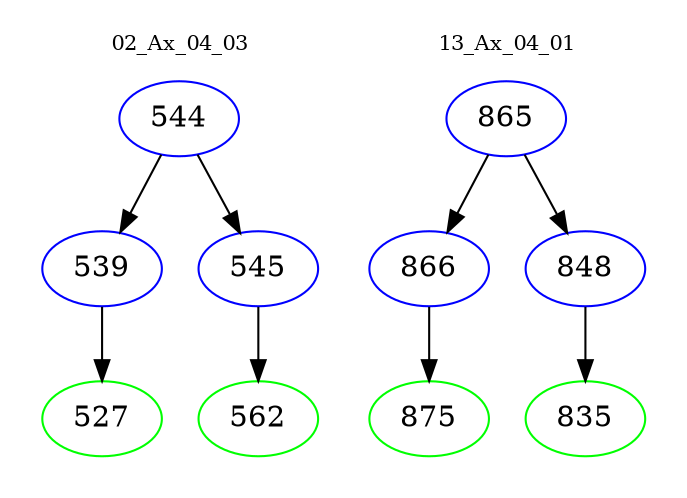 digraph{
subgraph cluster_0 {
color = white
label = "02_Ax_04_03";
fontsize=10;
T0_544 [label="544", color="blue"]
T0_544 -> T0_539 [color="black"]
T0_539 [label="539", color="blue"]
T0_539 -> T0_527 [color="black"]
T0_527 [label="527", color="green"]
T0_544 -> T0_545 [color="black"]
T0_545 [label="545", color="blue"]
T0_545 -> T0_562 [color="black"]
T0_562 [label="562", color="green"]
}
subgraph cluster_1 {
color = white
label = "13_Ax_04_01";
fontsize=10;
T1_865 [label="865", color="blue"]
T1_865 -> T1_866 [color="black"]
T1_866 [label="866", color="blue"]
T1_866 -> T1_875 [color="black"]
T1_875 [label="875", color="green"]
T1_865 -> T1_848 [color="black"]
T1_848 [label="848", color="blue"]
T1_848 -> T1_835 [color="black"]
T1_835 [label="835", color="green"]
}
}
